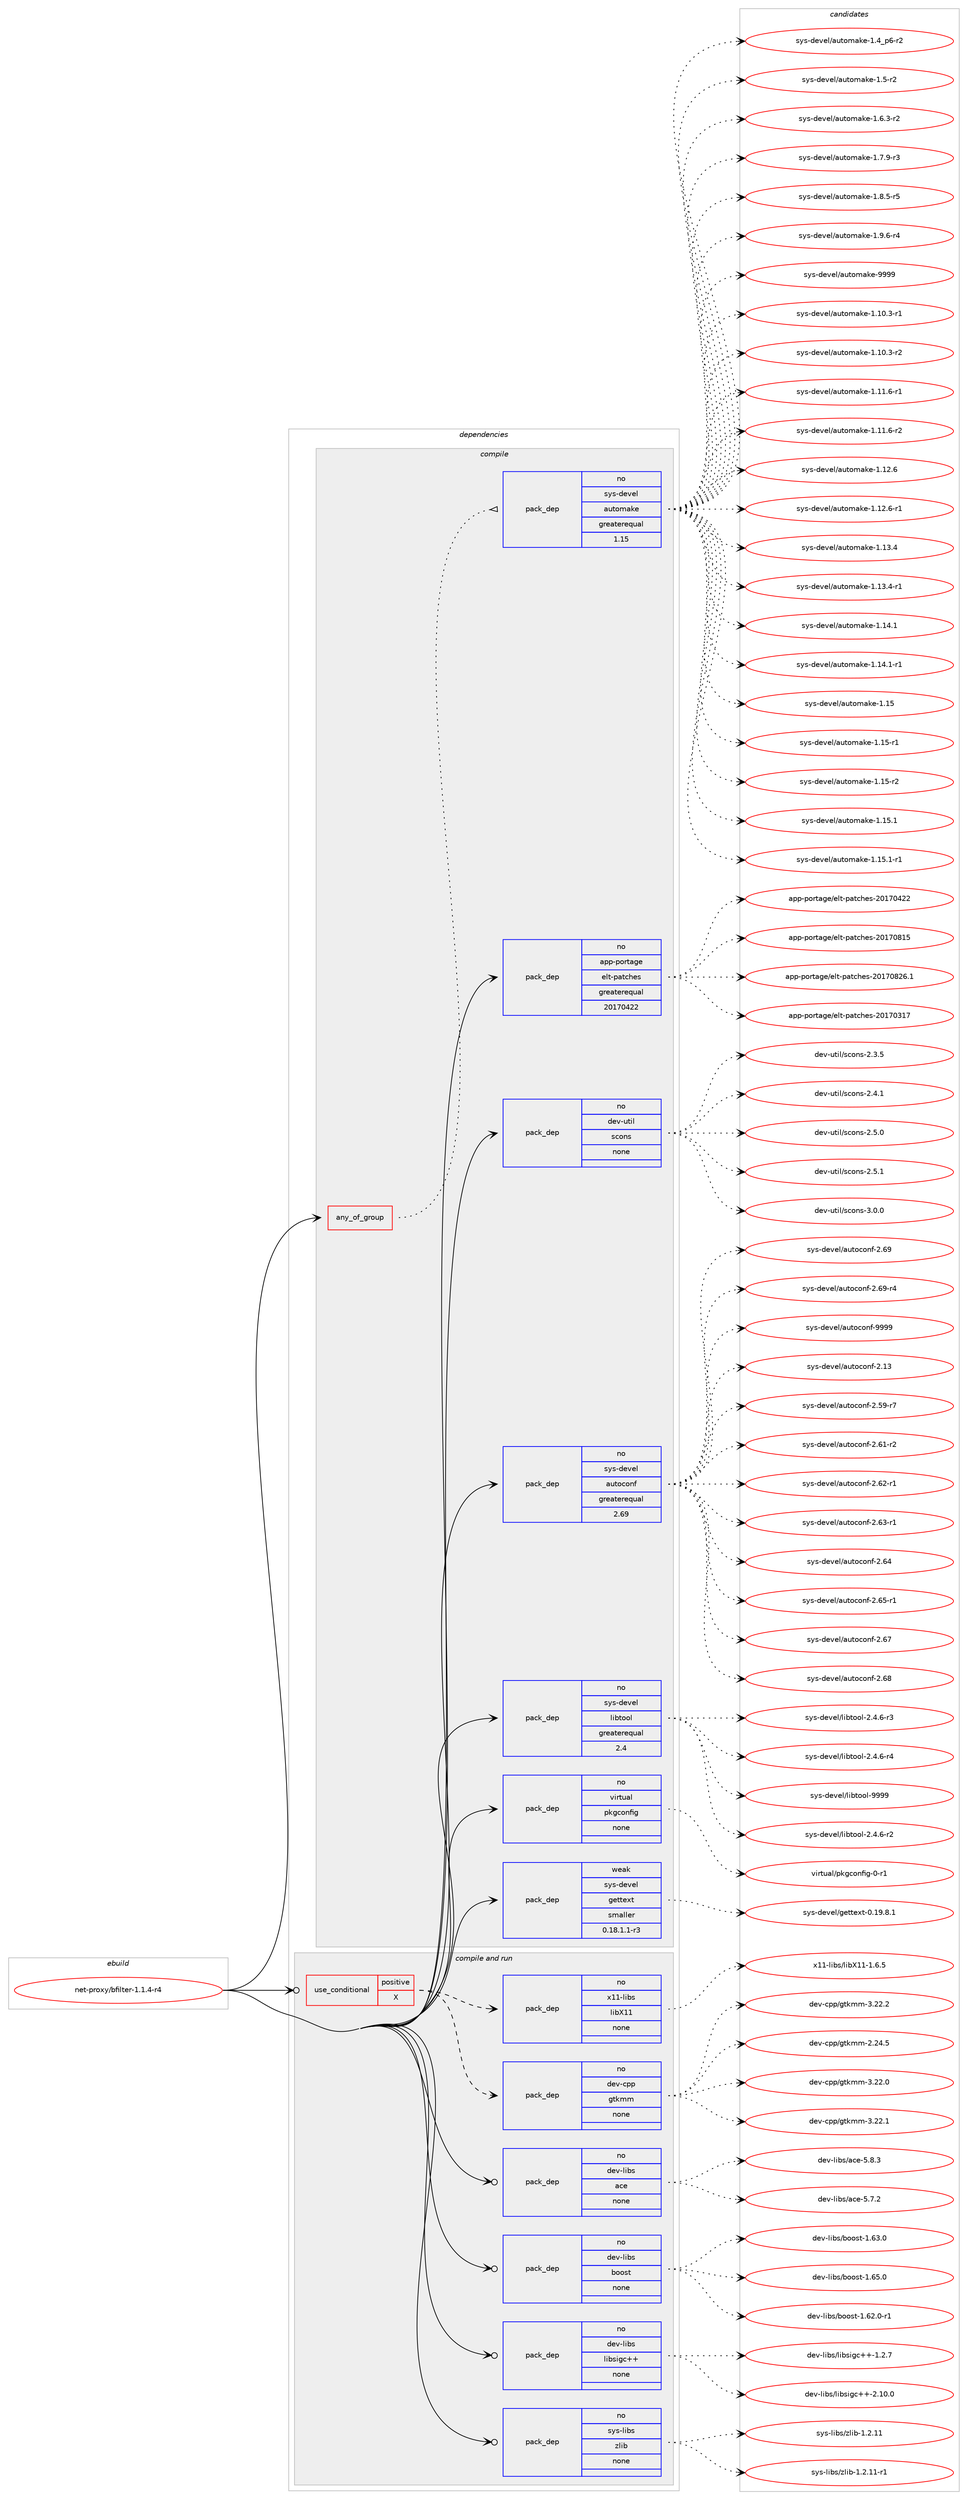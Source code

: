 digraph prolog {

# *************
# Graph options
# *************

newrank=true;
concentrate=true;
compound=true;
graph [rankdir=LR,fontname=Helvetica,fontsize=10,ranksep=1.5];#, ranksep=2.5, nodesep=0.2];
edge  [arrowhead=vee];
node  [fontname=Helvetica,fontsize=10];

# **********
# The ebuild
# **********

subgraph cluster_leftcol {
color=gray;
rank=same;
label=<<i>ebuild</i>>;
id [label="net-proxy/bfilter-1.1.4-r4", color=red, width=4, href="../net-proxy/bfilter-1.1.4-r4.svg"];
}

# ****************
# The dependencies
# ****************

subgraph cluster_midcol {
color=gray;
label=<<i>dependencies</i>>;
subgraph cluster_compile {
fillcolor="#eeeeee";
style=filled;
label=<<i>compile</i>>;
subgraph any7305 {
dependency436287 [label=<<TABLE BORDER="0" CELLBORDER="1" CELLSPACING="0" CELLPADDING="4"><TR><TD CELLPADDING="10">any_of_group</TD></TR></TABLE>>, shape=none, color=red];subgraph pack321008 {
dependency436288 [label=<<TABLE BORDER="0" CELLBORDER="1" CELLSPACING="0" CELLPADDING="4" WIDTH="220"><TR><TD ROWSPAN="6" CELLPADDING="30">pack_dep</TD></TR><TR><TD WIDTH="110">no</TD></TR><TR><TD>sys-devel</TD></TR><TR><TD>automake</TD></TR><TR><TD>greaterequal</TD></TR><TR><TD>1.15</TD></TR></TABLE>>, shape=none, color=blue];
}
dependency436287:e -> dependency436288:w [weight=20,style="dotted",arrowhead="oinv"];
}
id:e -> dependency436287:w [weight=20,style="solid",arrowhead="vee"];
subgraph pack321009 {
dependency436289 [label=<<TABLE BORDER="0" CELLBORDER="1" CELLSPACING="0" CELLPADDING="4" WIDTH="220"><TR><TD ROWSPAN="6" CELLPADDING="30">pack_dep</TD></TR><TR><TD WIDTH="110">no</TD></TR><TR><TD>app-portage</TD></TR><TR><TD>elt-patches</TD></TR><TR><TD>greaterequal</TD></TR><TR><TD>20170422</TD></TR></TABLE>>, shape=none, color=blue];
}
id:e -> dependency436289:w [weight=20,style="solid",arrowhead="vee"];
subgraph pack321010 {
dependency436290 [label=<<TABLE BORDER="0" CELLBORDER="1" CELLSPACING="0" CELLPADDING="4" WIDTH="220"><TR><TD ROWSPAN="6" CELLPADDING="30">pack_dep</TD></TR><TR><TD WIDTH="110">no</TD></TR><TR><TD>dev-util</TD></TR><TR><TD>scons</TD></TR><TR><TD>none</TD></TR><TR><TD></TD></TR></TABLE>>, shape=none, color=blue];
}
id:e -> dependency436290:w [weight=20,style="solid",arrowhead="vee"];
subgraph pack321011 {
dependency436291 [label=<<TABLE BORDER="0" CELLBORDER="1" CELLSPACING="0" CELLPADDING="4" WIDTH="220"><TR><TD ROWSPAN="6" CELLPADDING="30">pack_dep</TD></TR><TR><TD WIDTH="110">no</TD></TR><TR><TD>sys-devel</TD></TR><TR><TD>autoconf</TD></TR><TR><TD>greaterequal</TD></TR><TR><TD>2.69</TD></TR></TABLE>>, shape=none, color=blue];
}
id:e -> dependency436291:w [weight=20,style="solid",arrowhead="vee"];
subgraph pack321012 {
dependency436292 [label=<<TABLE BORDER="0" CELLBORDER="1" CELLSPACING="0" CELLPADDING="4" WIDTH="220"><TR><TD ROWSPAN="6" CELLPADDING="30">pack_dep</TD></TR><TR><TD WIDTH="110">no</TD></TR><TR><TD>sys-devel</TD></TR><TR><TD>libtool</TD></TR><TR><TD>greaterequal</TD></TR><TR><TD>2.4</TD></TR></TABLE>>, shape=none, color=blue];
}
id:e -> dependency436292:w [weight=20,style="solid",arrowhead="vee"];
subgraph pack321013 {
dependency436293 [label=<<TABLE BORDER="0" CELLBORDER="1" CELLSPACING="0" CELLPADDING="4" WIDTH="220"><TR><TD ROWSPAN="6" CELLPADDING="30">pack_dep</TD></TR><TR><TD WIDTH="110">no</TD></TR><TR><TD>virtual</TD></TR><TR><TD>pkgconfig</TD></TR><TR><TD>none</TD></TR><TR><TD></TD></TR></TABLE>>, shape=none, color=blue];
}
id:e -> dependency436293:w [weight=20,style="solid",arrowhead="vee"];
subgraph pack321014 {
dependency436294 [label=<<TABLE BORDER="0" CELLBORDER="1" CELLSPACING="0" CELLPADDING="4" WIDTH="220"><TR><TD ROWSPAN="6" CELLPADDING="30">pack_dep</TD></TR><TR><TD WIDTH="110">weak</TD></TR><TR><TD>sys-devel</TD></TR><TR><TD>gettext</TD></TR><TR><TD>smaller</TD></TR><TR><TD>0.18.1.1-r3</TD></TR></TABLE>>, shape=none, color=blue];
}
id:e -> dependency436294:w [weight=20,style="solid",arrowhead="vee"];
}
subgraph cluster_compileandrun {
fillcolor="#eeeeee";
style=filled;
label=<<i>compile and run</i>>;
subgraph cond107741 {
dependency436295 [label=<<TABLE BORDER="0" CELLBORDER="1" CELLSPACING="0" CELLPADDING="4"><TR><TD ROWSPAN="3" CELLPADDING="10">use_conditional</TD></TR><TR><TD>positive</TD></TR><TR><TD>X</TD></TR></TABLE>>, shape=none, color=red];
subgraph pack321015 {
dependency436296 [label=<<TABLE BORDER="0" CELLBORDER="1" CELLSPACING="0" CELLPADDING="4" WIDTH="220"><TR><TD ROWSPAN="6" CELLPADDING="30">pack_dep</TD></TR><TR><TD WIDTH="110">no</TD></TR><TR><TD>dev-cpp</TD></TR><TR><TD>gtkmm</TD></TR><TR><TD>none</TD></TR><TR><TD></TD></TR></TABLE>>, shape=none, color=blue];
}
dependency436295:e -> dependency436296:w [weight=20,style="dashed",arrowhead="vee"];
subgraph pack321016 {
dependency436297 [label=<<TABLE BORDER="0" CELLBORDER="1" CELLSPACING="0" CELLPADDING="4" WIDTH="220"><TR><TD ROWSPAN="6" CELLPADDING="30">pack_dep</TD></TR><TR><TD WIDTH="110">no</TD></TR><TR><TD>x11-libs</TD></TR><TR><TD>libX11</TD></TR><TR><TD>none</TD></TR><TR><TD></TD></TR></TABLE>>, shape=none, color=blue];
}
dependency436295:e -> dependency436297:w [weight=20,style="dashed",arrowhead="vee"];
}
id:e -> dependency436295:w [weight=20,style="solid",arrowhead="odotvee"];
subgraph pack321017 {
dependency436298 [label=<<TABLE BORDER="0" CELLBORDER="1" CELLSPACING="0" CELLPADDING="4" WIDTH="220"><TR><TD ROWSPAN="6" CELLPADDING="30">pack_dep</TD></TR><TR><TD WIDTH="110">no</TD></TR><TR><TD>dev-libs</TD></TR><TR><TD>ace</TD></TR><TR><TD>none</TD></TR><TR><TD></TD></TR></TABLE>>, shape=none, color=blue];
}
id:e -> dependency436298:w [weight=20,style="solid",arrowhead="odotvee"];
subgraph pack321018 {
dependency436299 [label=<<TABLE BORDER="0" CELLBORDER="1" CELLSPACING="0" CELLPADDING="4" WIDTH="220"><TR><TD ROWSPAN="6" CELLPADDING="30">pack_dep</TD></TR><TR><TD WIDTH="110">no</TD></TR><TR><TD>dev-libs</TD></TR><TR><TD>boost</TD></TR><TR><TD>none</TD></TR><TR><TD></TD></TR></TABLE>>, shape=none, color=blue];
}
id:e -> dependency436299:w [weight=20,style="solid",arrowhead="odotvee"];
subgraph pack321019 {
dependency436300 [label=<<TABLE BORDER="0" CELLBORDER="1" CELLSPACING="0" CELLPADDING="4" WIDTH="220"><TR><TD ROWSPAN="6" CELLPADDING="30">pack_dep</TD></TR><TR><TD WIDTH="110">no</TD></TR><TR><TD>dev-libs</TD></TR><TR><TD>libsigc++</TD></TR><TR><TD>none</TD></TR><TR><TD></TD></TR></TABLE>>, shape=none, color=blue];
}
id:e -> dependency436300:w [weight=20,style="solid",arrowhead="odotvee"];
subgraph pack321020 {
dependency436301 [label=<<TABLE BORDER="0" CELLBORDER="1" CELLSPACING="0" CELLPADDING="4" WIDTH="220"><TR><TD ROWSPAN="6" CELLPADDING="30">pack_dep</TD></TR><TR><TD WIDTH="110">no</TD></TR><TR><TD>sys-libs</TD></TR><TR><TD>zlib</TD></TR><TR><TD>none</TD></TR><TR><TD></TD></TR></TABLE>>, shape=none, color=blue];
}
id:e -> dependency436301:w [weight=20,style="solid",arrowhead="odotvee"];
}
subgraph cluster_run {
fillcolor="#eeeeee";
style=filled;
label=<<i>run</i>>;
}
}

# **************
# The candidates
# **************

subgraph cluster_choices {
rank=same;
color=gray;
label=<<i>candidates</i>>;

subgraph choice321008 {
color=black;
nodesep=1;
choice11512111545100101118101108479711711611110997107101454946494846514511449 [label="sys-devel/automake-1.10.3-r1", color=red, width=4,href="../sys-devel/automake-1.10.3-r1.svg"];
choice11512111545100101118101108479711711611110997107101454946494846514511450 [label="sys-devel/automake-1.10.3-r2", color=red, width=4,href="../sys-devel/automake-1.10.3-r2.svg"];
choice11512111545100101118101108479711711611110997107101454946494946544511449 [label="sys-devel/automake-1.11.6-r1", color=red, width=4,href="../sys-devel/automake-1.11.6-r1.svg"];
choice11512111545100101118101108479711711611110997107101454946494946544511450 [label="sys-devel/automake-1.11.6-r2", color=red, width=4,href="../sys-devel/automake-1.11.6-r2.svg"];
choice1151211154510010111810110847971171161111099710710145494649504654 [label="sys-devel/automake-1.12.6", color=red, width=4,href="../sys-devel/automake-1.12.6.svg"];
choice11512111545100101118101108479711711611110997107101454946495046544511449 [label="sys-devel/automake-1.12.6-r1", color=red, width=4,href="../sys-devel/automake-1.12.6-r1.svg"];
choice1151211154510010111810110847971171161111099710710145494649514652 [label="sys-devel/automake-1.13.4", color=red, width=4,href="../sys-devel/automake-1.13.4.svg"];
choice11512111545100101118101108479711711611110997107101454946495146524511449 [label="sys-devel/automake-1.13.4-r1", color=red, width=4,href="../sys-devel/automake-1.13.4-r1.svg"];
choice1151211154510010111810110847971171161111099710710145494649524649 [label="sys-devel/automake-1.14.1", color=red, width=4,href="../sys-devel/automake-1.14.1.svg"];
choice11512111545100101118101108479711711611110997107101454946495246494511449 [label="sys-devel/automake-1.14.1-r1", color=red, width=4,href="../sys-devel/automake-1.14.1-r1.svg"];
choice115121115451001011181011084797117116111109971071014549464953 [label="sys-devel/automake-1.15", color=red, width=4,href="../sys-devel/automake-1.15.svg"];
choice1151211154510010111810110847971171161111099710710145494649534511449 [label="sys-devel/automake-1.15-r1", color=red, width=4,href="../sys-devel/automake-1.15-r1.svg"];
choice1151211154510010111810110847971171161111099710710145494649534511450 [label="sys-devel/automake-1.15-r2", color=red, width=4,href="../sys-devel/automake-1.15-r2.svg"];
choice1151211154510010111810110847971171161111099710710145494649534649 [label="sys-devel/automake-1.15.1", color=red, width=4,href="../sys-devel/automake-1.15.1.svg"];
choice11512111545100101118101108479711711611110997107101454946495346494511449 [label="sys-devel/automake-1.15.1-r1", color=red, width=4,href="../sys-devel/automake-1.15.1-r1.svg"];
choice115121115451001011181011084797117116111109971071014549465295112544511450 [label="sys-devel/automake-1.4_p6-r2", color=red, width=4,href="../sys-devel/automake-1.4_p6-r2.svg"];
choice11512111545100101118101108479711711611110997107101454946534511450 [label="sys-devel/automake-1.5-r2", color=red, width=4,href="../sys-devel/automake-1.5-r2.svg"];
choice115121115451001011181011084797117116111109971071014549465446514511450 [label="sys-devel/automake-1.6.3-r2", color=red, width=4,href="../sys-devel/automake-1.6.3-r2.svg"];
choice115121115451001011181011084797117116111109971071014549465546574511451 [label="sys-devel/automake-1.7.9-r3", color=red, width=4,href="../sys-devel/automake-1.7.9-r3.svg"];
choice115121115451001011181011084797117116111109971071014549465646534511453 [label="sys-devel/automake-1.8.5-r5", color=red, width=4,href="../sys-devel/automake-1.8.5-r5.svg"];
choice115121115451001011181011084797117116111109971071014549465746544511452 [label="sys-devel/automake-1.9.6-r4", color=red, width=4,href="../sys-devel/automake-1.9.6-r4.svg"];
choice115121115451001011181011084797117116111109971071014557575757 [label="sys-devel/automake-9999", color=red, width=4,href="../sys-devel/automake-9999.svg"];
dependency436288:e -> choice11512111545100101118101108479711711611110997107101454946494846514511449:w [style=dotted,weight="100"];
dependency436288:e -> choice11512111545100101118101108479711711611110997107101454946494846514511450:w [style=dotted,weight="100"];
dependency436288:e -> choice11512111545100101118101108479711711611110997107101454946494946544511449:w [style=dotted,weight="100"];
dependency436288:e -> choice11512111545100101118101108479711711611110997107101454946494946544511450:w [style=dotted,weight="100"];
dependency436288:e -> choice1151211154510010111810110847971171161111099710710145494649504654:w [style=dotted,weight="100"];
dependency436288:e -> choice11512111545100101118101108479711711611110997107101454946495046544511449:w [style=dotted,weight="100"];
dependency436288:e -> choice1151211154510010111810110847971171161111099710710145494649514652:w [style=dotted,weight="100"];
dependency436288:e -> choice11512111545100101118101108479711711611110997107101454946495146524511449:w [style=dotted,weight="100"];
dependency436288:e -> choice1151211154510010111810110847971171161111099710710145494649524649:w [style=dotted,weight="100"];
dependency436288:e -> choice11512111545100101118101108479711711611110997107101454946495246494511449:w [style=dotted,weight="100"];
dependency436288:e -> choice115121115451001011181011084797117116111109971071014549464953:w [style=dotted,weight="100"];
dependency436288:e -> choice1151211154510010111810110847971171161111099710710145494649534511449:w [style=dotted,weight="100"];
dependency436288:e -> choice1151211154510010111810110847971171161111099710710145494649534511450:w [style=dotted,weight="100"];
dependency436288:e -> choice1151211154510010111810110847971171161111099710710145494649534649:w [style=dotted,weight="100"];
dependency436288:e -> choice11512111545100101118101108479711711611110997107101454946495346494511449:w [style=dotted,weight="100"];
dependency436288:e -> choice115121115451001011181011084797117116111109971071014549465295112544511450:w [style=dotted,weight="100"];
dependency436288:e -> choice11512111545100101118101108479711711611110997107101454946534511450:w [style=dotted,weight="100"];
dependency436288:e -> choice115121115451001011181011084797117116111109971071014549465446514511450:w [style=dotted,weight="100"];
dependency436288:e -> choice115121115451001011181011084797117116111109971071014549465546574511451:w [style=dotted,weight="100"];
dependency436288:e -> choice115121115451001011181011084797117116111109971071014549465646534511453:w [style=dotted,weight="100"];
dependency436288:e -> choice115121115451001011181011084797117116111109971071014549465746544511452:w [style=dotted,weight="100"];
dependency436288:e -> choice115121115451001011181011084797117116111109971071014557575757:w [style=dotted,weight="100"];
}
subgraph choice321009 {
color=black;
nodesep=1;
choice97112112451121111141169710310147101108116451129711699104101115455048495548514955 [label="app-portage/elt-patches-20170317", color=red, width=4,href="../app-portage/elt-patches-20170317.svg"];
choice97112112451121111141169710310147101108116451129711699104101115455048495548525050 [label="app-portage/elt-patches-20170422", color=red, width=4,href="../app-portage/elt-patches-20170422.svg"];
choice97112112451121111141169710310147101108116451129711699104101115455048495548564953 [label="app-portage/elt-patches-20170815", color=red, width=4,href="../app-portage/elt-patches-20170815.svg"];
choice971121124511211111411697103101471011081164511297116991041011154550484955485650544649 [label="app-portage/elt-patches-20170826.1", color=red, width=4,href="../app-portage/elt-patches-20170826.1.svg"];
dependency436289:e -> choice97112112451121111141169710310147101108116451129711699104101115455048495548514955:w [style=dotted,weight="100"];
dependency436289:e -> choice97112112451121111141169710310147101108116451129711699104101115455048495548525050:w [style=dotted,weight="100"];
dependency436289:e -> choice97112112451121111141169710310147101108116451129711699104101115455048495548564953:w [style=dotted,weight="100"];
dependency436289:e -> choice971121124511211111411697103101471011081164511297116991041011154550484955485650544649:w [style=dotted,weight="100"];
}
subgraph choice321010 {
color=black;
nodesep=1;
choice100101118451171161051084711599111110115455046514653 [label="dev-util/scons-2.3.5", color=red, width=4,href="../dev-util/scons-2.3.5.svg"];
choice100101118451171161051084711599111110115455046524649 [label="dev-util/scons-2.4.1", color=red, width=4,href="../dev-util/scons-2.4.1.svg"];
choice100101118451171161051084711599111110115455046534648 [label="dev-util/scons-2.5.0", color=red, width=4,href="../dev-util/scons-2.5.0.svg"];
choice100101118451171161051084711599111110115455046534649 [label="dev-util/scons-2.5.1", color=red, width=4,href="../dev-util/scons-2.5.1.svg"];
choice100101118451171161051084711599111110115455146484648 [label="dev-util/scons-3.0.0", color=red, width=4,href="../dev-util/scons-3.0.0.svg"];
dependency436290:e -> choice100101118451171161051084711599111110115455046514653:w [style=dotted,weight="100"];
dependency436290:e -> choice100101118451171161051084711599111110115455046524649:w [style=dotted,weight="100"];
dependency436290:e -> choice100101118451171161051084711599111110115455046534648:w [style=dotted,weight="100"];
dependency436290:e -> choice100101118451171161051084711599111110115455046534649:w [style=dotted,weight="100"];
dependency436290:e -> choice100101118451171161051084711599111110115455146484648:w [style=dotted,weight="100"];
}
subgraph choice321011 {
color=black;
nodesep=1;
choice115121115451001011181011084797117116111991111101024550464951 [label="sys-devel/autoconf-2.13", color=red, width=4,href="../sys-devel/autoconf-2.13.svg"];
choice1151211154510010111810110847971171161119911111010245504653574511455 [label="sys-devel/autoconf-2.59-r7", color=red, width=4,href="../sys-devel/autoconf-2.59-r7.svg"];
choice1151211154510010111810110847971171161119911111010245504654494511450 [label="sys-devel/autoconf-2.61-r2", color=red, width=4,href="../sys-devel/autoconf-2.61-r2.svg"];
choice1151211154510010111810110847971171161119911111010245504654504511449 [label="sys-devel/autoconf-2.62-r1", color=red, width=4,href="../sys-devel/autoconf-2.62-r1.svg"];
choice1151211154510010111810110847971171161119911111010245504654514511449 [label="sys-devel/autoconf-2.63-r1", color=red, width=4,href="../sys-devel/autoconf-2.63-r1.svg"];
choice115121115451001011181011084797117116111991111101024550465452 [label="sys-devel/autoconf-2.64", color=red, width=4,href="../sys-devel/autoconf-2.64.svg"];
choice1151211154510010111810110847971171161119911111010245504654534511449 [label="sys-devel/autoconf-2.65-r1", color=red, width=4,href="../sys-devel/autoconf-2.65-r1.svg"];
choice115121115451001011181011084797117116111991111101024550465455 [label="sys-devel/autoconf-2.67", color=red, width=4,href="../sys-devel/autoconf-2.67.svg"];
choice115121115451001011181011084797117116111991111101024550465456 [label="sys-devel/autoconf-2.68", color=red, width=4,href="../sys-devel/autoconf-2.68.svg"];
choice115121115451001011181011084797117116111991111101024550465457 [label="sys-devel/autoconf-2.69", color=red, width=4,href="../sys-devel/autoconf-2.69.svg"];
choice1151211154510010111810110847971171161119911111010245504654574511452 [label="sys-devel/autoconf-2.69-r4", color=red, width=4,href="../sys-devel/autoconf-2.69-r4.svg"];
choice115121115451001011181011084797117116111991111101024557575757 [label="sys-devel/autoconf-9999", color=red, width=4,href="../sys-devel/autoconf-9999.svg"];
dependency436291:e -> choice115121115451001011181011084797117116111991111101024550464951:w [style=dotted,weight="100"];
dependency436291:e -> choice1151211154510010111810110847971171161119911111010245504653574511455:w [style=dotted,weight="100"];
dependency436291:e -> choice1151211154510010111810110847971171161119911111010245504654494511450:w [style=dotted,weight="100"];
dependency436291:e -> choice1151211154510010111810110847971171161119911111010245504654504511449:w [style=dotted,weight="100"];
dependency436291:e -> choice1151211154510010111810110847971171161119911111010245504654514511449:w [style=dotted,weight="100"];
dependency436291:e -> choice115121115451001011181011084797117116111991111101024550465452:w [style=dotted,weight="100"];
dependency436291:e -> choice1151211154510010111810110847971171161119911111010245504654534511449:w [style=dotted,weight="100"];
dependency436291:e -> choice115121115451001011181011084797117116111991111101024550465455:w [style=dotted,weight="100"];
dependency436291:e -> choice115121115451001011181011084797117116111991111101024550465456:w [style=dotted,weight="100"];
dependency436291:e -> choice115121115451001011181011084797117116111991111101024550465457:w [style=dotted,weight="100"];
dependency436291:e -> choice1151211154510010111810110847971171161119911111010245504654574511452:w [style=dotted,weight="100"];
dependency436291:e -> choice115121115451001011181011084797117116111991111101024557575757:w [style=dotted,weight="100"];
}
subgraph choice321012 {
color=black;
nodesep=1;
choice1151211154510010111810110847108105981161111111084550465246544511450 [label="sys-devel/libtool-2.4.6-r2", color=red, width=4,href="../sys-devel/libtool-2.4.6-r2.svg"];
choice1151211154510010111810110847108105981161111111084550465246544511451 [label="sys-devel/libtool-2.4.6-r3", color=red, width=4,href="../sys-devel/libtool-2.4.6-r3.svg"];
choice1151211154510010111810110847108105981161111111084550465246544511452 [label="sys-devel/libtool-2.4.6-r4", color=red, width=4,href="../sys-devel/libtool-2.4.6-r4.svg"];
choice1151211154510010111810110847108105981161111111084557575757 [label="sys-devel/libtool-9999", color=red, width=4,href="../sys-devel/libtool-9999.svg"];
dependency436292:e -> choice1151211154510010111810110847108105981161111111084550465246544511450:w [style=dotted,weight="100"];
dependency436292:e -> choice1151211154510010111810110847108105981161111111084550465246544511451:w [style=dotted,weight="100"];
dependency436292:e -> choice1151211154510010111810110847108105981161111111084550465246544511452:w [style=dotted,weight="100"];
dependency436292:e -> choice1151211154510010111810110847108105981161111111084557575757:w [style=dotted,weight="100"];
}
subgraph choice321013 {
color=black;
nodesep=1;
choice11810511411611797108471121071039911111010210510345484511449 [label="virtual/pkgconfig-0-r1", color=red, width=4,href="../virtual/pkgconfig-0-r1.svg"];
dependency436293:e -> choice11810511411611797108471121071039911111010210510345484511449:w [style=dotted,weight="100"];
}
subgraph choice321014 {
color=black;
nodesep=1;
choice1151211154510010111810110847103101116116101120116454846495746564649 [label="sys-devel/gettext-0.19.8.1", color=red, width=4,href="../sys-devel/gettext-0.19.8.1.svg"];
dependency436294:e -> choice1151211154510010111810110847103101116116101120116454846495746564649:w [style=dotted,weight="100"];
}
subgraph choice321015 {
color=black;
nodesep=1;
choice10010111845991121124710311610710910945504650524653 [label="dev-cpp/gtkmm-2.24.5", color=red, width=4,href="../dev-cpp/gtkmm-2.24.5.svg"];
choice10010111845991121124710311610710910945514650504648 [label="dev-cpp/gtkmm-3.22.0", color=red, width=4,href="../dev-cpp/gtkmm-3.22.0.svg"];
choice10010111845991121124710311610710910945514650504649 [label="dev-cpp/gtkmm-3.22.1", color=red, width=4,href="../dev-cpp/gtkmm-3.22.1.svg"];
choice10010111845991121124710311610710910945514650504650 [label="dev-cpp/gtkmm-3.22.2", color=red, width=4,href="../dev-cpp/gtkmm-3.22.2.svg"];
dependency436296:e -> choice10010111845991121124710311610710910945504650524653:w [style=dotted,weight="100"];
dependency436296:e -> choice10010111845991121124710311610710910945514650504648:w [style=dotted,weight="100"];
dependency436296:e -> choice10010111845991121124710311610710910945514650504649:w [style=dotted,weight="100"];
dependency436296:e -> choice10010111845991121124710311610710910945514650504650:w [style=dotted,weight="100"];
}
subgraph choice321016 {
color=black;
nodesep=1;
choice120494945108105981154710810598884949454946544653 [label="x11-libs/libX11-1.6.5", color=red, width=4,href="../x11-libs/libX11-1.6.5.svg"];
dependency436297:e -> choice120494945108105981154710810598884949454946544653:w [style=dotted,weight="100"];
}
subgraph choice321017 {
color=black;
nodesep=1;
choice1001011184510810598115479799101455346554650 [label="dev-libs/ace-5.7.2", color=red, width=4,href="../dev-libs/ace-5.7.2.svg"];
choice1001011184510810598115479799101455346564651 [label="dev-libs/ace-5.8.3", color=red, width=4,href="../dev-libs/ace-5.8.3.svg"];
dependency436298:e -> choice1001011184510810598115479799101455346554650:w [style=dotted,weight="100"];
dependency436298:e -> choice1001011184510810598115479799101455346564651:w [style=dotted,weight="100"];
}
subgraph choice321018 {
color=black;
nodesep=1;
choice10010111845108105981154798111111115116454946545046484511449 [label="dev-libs/boost-1.62.0-r1", color=red, width=4,href="../dev-libs/boost-1.62.0-r1.svg"];
choice1001011184510810598115479811111111511645494654514648 [label="dev-libs/boost-1.63.0", color=red, width=4,href="../dev-libs/boost-1.63.0.svg"];
choice1001011184510810598115479811111111511645494654534648 [label="dev-libs/boost-1.65.0", color=red, width=4,href="../dev-libs/boost-1.65.0.svg"];
dependency436299:e -> choice10010111845108105981154798111111115116454946545046484511449:w [style=dotted,weight="100"];
dependency436299:e -> choice1001011184510810598115479811111111511645494654514648:w [style=dotted,weight="100"];
dependency436299:e -> choice1001011184510810598115479811111111511645494654534648:w [style=dotted,weight="100"];
}
subgraph choice321019 {
color=black;
nodesep=1;
choice10010111845108105981154710810598115105103994343454946504655 [label="dev-libs/libsigc++-1.2.7", color=red, width=4,href="../dev-libs/libsigc++-1.2.7.svg"];
choice1001011184510810598115471081059811510510399434345504649484648 [label="dev-libs/libsigc++-2.10.0", color=red, width=4,href="../dev-libs/libsigc++-2.10.0.svg"];
dependency436300:e -> choice10010111845108105981154710810598115105103994343454946504655:w [style=dotted,weight="100"];
dependency436300:e -> choice1001011184510810598115471081059811510510399434345504649484648:w [style=dotted,weight="100"];
}
subgraph choice321020 {
color=black;
nodesep=1;
choice1151211154510810598115471221081059845494650464949 [label="sys-libs/zlib-1.2.11", color=red, width=4,href="../sys-libs/zlib-1.2.11.svg"];
choice11512111545108105981154712210810598454946504649494511449 [label="sys-libs/zlib-1.2.11-r1", color=red, width=4,href="../sys-libs/zlib-1.2.11-r1.svg"];
dependency436301:e -> choice1151211154510810598115471221081059845494650464949:w [style=dotted,weight="100"];
dependency436301:e -> choice11512111545108105981154712210810598454946504649494511449:w [style=dotted,weight="100"];
}
}

}
